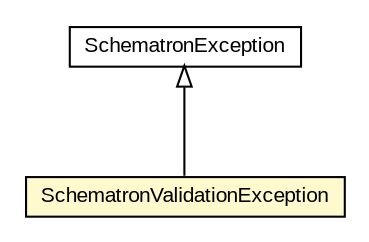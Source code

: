 #!/usr/local/bin/dot
#
# Class diagram 
# Generated by UMLGraph version 5.1 (http://www.umlgraph.org/)
#

digraph G {
	edge [fontname="arial",fontsize=10,labelfontname="arial",labelfontsize=10];
	node [fontname="arial",fontsize=10,shape=plaintext];
	nodesep=0.25;
	ranksep=0.5;
	// com.helger.schematron.SchematronException
	c9994 [label=<<table title="com.helger.schematron.SchematronException" border="0" cellborder="1" cellspacing="0" cellpadding="2" port="p" href="../../SchematronException.html">
		<tr><td><table border="0" cellspacing="0" cellpadding="1">
<tr><td align="center" balign="center"> SchematronException </td></tr>
		</table></td></tr>
		</table>>, fontname="arial", fontcolor="black", fontsize=10.0];
	// com.helger.schematron.pure.validation.SchematronValidationException
	c10062 [label=<<table title="com.helger.schematron.pure.validation.SchematronValidationException" border="0" cellborder="1" cellspacing="0" cellpadding="2" port="p" bgcolor="lemonChiffon" href="./SchematronValidationException.html">
		<tr><td><table border="0" cellspacing="0" cellpadding="1">
<tr><td align="center" balign="center"> SchematronValidationException </td></tr>
		</table></td></tr>
		</table>>, fontname="arial", fontcolor="black", fontsize=10.0];
	//com.helger.schematron.pure.validation.SchematronValidationException extends com.helger.schematron.SchematronException
	c9994:p -> c10062:p [dir=back,arrowtail=empty];
}

